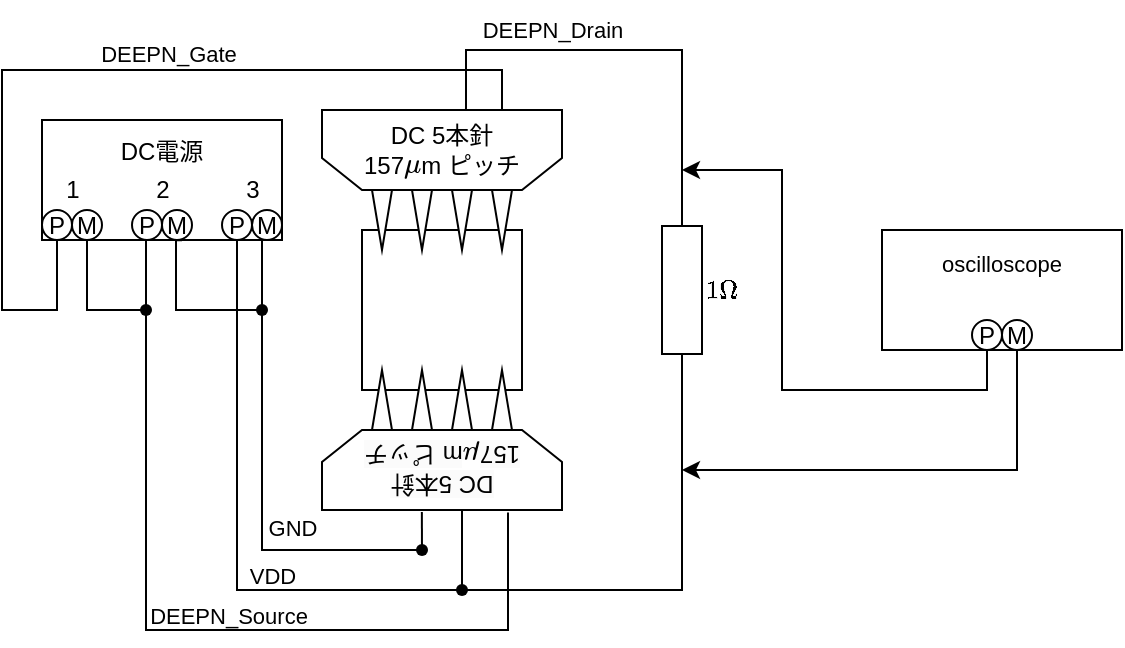 <mxfile version="20.7.4" type="device"><diagram id="lJlWL80o5vvQ_0Lk5Py4" name="ページ1"><mxGraphModel dx="292" dy="173" grid="1" gridSize="10" guides="1" tooltips="1" connect="1" arrows="1" fold="1" page="1" pageScale="1" pageWidth="1169" pageHeight="827" math="1" shadow="0"><root><mxCell id="0"/><mxCell id="1" parent="0"/><mxCell id="Lxxea2uUE8DYViSsnTuI-1" value="" style="whiteSpace=wrap;html=1;aspect=fixed;" parent="1" vertex="1"><mxGeometry x="480" y="280" width="80" height="80" as="geometry"/></mxCell><mxCell id="Lxxea2uUE8DYViSsnTuI-13" value="" style="group" parent="1" vertex="1" connectable="0"><mxGeometry x="460" y="220" width="120" height="70" as="geometry"/></mxCell><mxCell id="Lxxea2uUE8DYViSsnTuI-8" value="DC 5本針&lt;br&gt;157&lt;svg style=&quot;vertical-align: -0.489ex;&quot; xmlns:xlink=&quot;http://www.w3.org/1999/xlink&quot; viewBox=&quot;0 -442 603 658&quot; role=&quot;img&quot; height=&quot;1.489ex&quot; width=&quot;1.364ex&quot; xmlns=&quot;http://www.w3.org/2000/svg&quot;&gt;&lt;defs&gt;&lt;path d=&quot;M58 -216Q44 -216 34 -208T23 -186Q23 -176 96 116T173 414Q186 442 219 442Q231 441 239 435T249 423T251 413Q251 401 220 279T187 142Q185 131 185 107V99Q185 26 252 26Q261 26 270 27T287 31T302 38T315 45T327 55T338 65T348 77T356 88T365 100L372 110L408 253Q444 395 448 404Q461 431 491 431Q504 431 512 424T523 412T525 402L449 84Q448 79 448 68Q448 43 455 35T476 26Q485 27 496 35Q517 55 537 131Q543 151 547 152Q549 153 557 153H561Q580 153 580 144Q580 138 575 117T555 63T523 13Q510 0 491 -8Q483 -10 467 -10Q446 -10 429 -4T402 11T385 29T376 44T374 51L368 45Q362 39 350 30T324 12T288 -4T246 -11Q199 -11 153 12L129 -85Q108 -167 104 -180T92 -202Q76 -216 58 -216Z&quot; id=&quot;MJX-1-TEX-I-1D707&quot;&gt;&lt;/path&gt;&lt;/defs&gt;&lt;g transform=&quot;scale(1,-1)&quot; stroke-width=&quot;0&quot; fill=&quot;currentColor&quot; stroke=&quot;currentColor&quot;&gt;&lt;g data-mml-node=&quot;math&quot;&gt;&lt;g data-mml-node=&quot;mstyle&quot;&gt;&lt;g data-mml-node=&quot;mi&quot;&gt;&lt;use xlink:href=&quot;#MJX-1-TEX-I-1D707&quot; data-c=&quot;1D707&quot;&gt;&lt;/use&gt;&lt;/g&gt;&lt;/g&gt;&lt;/g&gt;&lt;/g&gt;&lt;/svg&gt;m ピッチ" style="shape=loopLimit;whiteSpace=wrap;html=1;direction=west;" parent="Lxxea2uUE8DYViSsnTuI-13" vertex="1"><mxGeometry width="120" height="40" as="geometry"/></mxCell><mxCell id="Lxxea2uUE8DYViSsnTuI-9" value="" style="triangle;whiteSpace=wrap;html=1;rotation=90;" parent="Lxxea2uUE8DYViSsnTuI-13" vertex="1"><mxGeometry x="15" y="50" width="30" height="10" as="geometry"/></mxCell><mxCell id="Lxxea2uUE8DYViSsnTuI-10" value="" style="triangle;whiteSpace=wrap;html=1;rotation=90;" parent="Lxxea2uUE8DYViSsnTuI-13" vertex="1"><mxGeometry x="35" y="50" width="30" height="10" as="geometry"/></mxCell><mxCell id="Lxxea2uUE8DYViSsnTuI-11" value="" style="triangle;whiteSpace=wrap;html=1;rotation=90;" parent="Lxxea2uUE8DYViSsnTuI-13" vertex="1"><mxGeometry x="55" y="50" width="30" height="10" as="geometry"/></mxCell><mxCell id="Lxxea2uUE8DYViSsnTuI-12" value="" style="triangle;whiteSpace=wrap;html=1;rotation=90;" parent="Lxxea2uUE8DYViSsnTuI-13" vertex="1"><mxGeometry x="75" y="50" width="30" height="10" as="geometry"/></mxCell><mxCell id="Lxxea2uUE8DYViSsnTuI-14" value="" style="group;rotation=-180;verticalAlign=bottom;horizontal=0;textDirection=ltr;" parent="1" vertex="1" connectable="0"><mxGeometry x="460" y="350" width="120" height="70" as="geometry"/></mxCell><mxCell id="Lxxea2uUE8DYViSsnTuI-15" value="&lt;span style=&quot;background-color: rgb(251, 251, 251);&quot;&gt;DC 5本針&lt;/span&gt;&lt;br style=&quot;border-color: var(--border-color); background-color: rgb(251, 251, 251);&quot;&gt;&lt;span style=&quot;background-color: rgb(251, 251, 251);&quot;&gt;157&lt;/span&gt;&lt;svg style=&quot;background-color: rgb(251, 251, 251); vertical-align: -0.489ex;&quot; xmlns:xlink=&quot;http://www.w3.org/1999/xlink&quot; viewBox=&quot;0 -442 603 658&quot; role=&quot;img&quot; height=&quot;1.489ex&quot; width=&quot;1.364ex&quot; xmlns=&quot;http://www.w3.org/2000/svg&quot;&gt;&lt;defs&gt;&lt;path d=&quot;M58 -216Q44 -216 34 -208T23 -186Q23 -176 96 116T173 414Q186 442 219 442Q231 441 239 435T249 423T251 413Q251 401 220 279T187 142Q185 131 185 107V99Q185 26 252 26Q261 26 270 27T287 31T302 38T315 45T327 55T338 65T348 77T356 88T365 100L372 110L408 253Q444 395 448 404Q461 431 491 431Q504 431 512 424T523 412T525 402L449 84Q448 79 448 68Q448 43 455 35T476 26Q485 27 496 35Q517 55 537 131Q543 151 547 152Q549 153 557 153H561Q580 153 580 144Q580 138 575 117T555 63T523 13Q510 0 491 -8Q483 -10 467 -10Q446 -10 429 -4T402 11T385 29T376 44T374 51L368 45Q362 39 350 30T324 12T288 -4T246 -11Q199 -11 153 12L129 -85Q108 -167 104 -180T92 -202Q76 -216 58 -216Z&quot; id=&quot;MJX-1-TEX-I-1D707&quot;&gt;&lt;/path&gt;&lt;/defs&gt;&lt;g transform=&quot;scale(1,-1)&quot; stroke-width=&quot;0&quot; fill=&quot;currentColor&quot; stroke=&quot;currentColor&quot;&gt;&lt;g data-mml-node=&quot;math&quot;&gt;&lt;g data-mml-node=&quot;mstyle&quot;&gt;&lt;g data-mml-node=&quot;mi&quot;&gt;&lt;use xlink:href=&quot;#MJX-1-TEX-I-1D707&quot; data-c=&quot;1D707&quot;&gt;&lt;/use&gt;&lt;/g&gt;&lt;/g&gt;&lt;/g&gt;&lt;/g&gt;&lt;/svg&gt;&lt;span style=&quot;background-color: rgb(251, 251, 251);&quot;&gt;m ピッチ&lt;/span&gt;" style="shape=loopLimit;whiteSpace=wrap;html=1;direction=west;rotation=-180;" parent="Lxxea2uUE8DYViSsnTuI-14" vertex="1"><mxGeometry y="30" width="120" height="40" as="geometry"/></mxCell><mxCell id="Lxxea2uUE8DYViSsnTuI-16" value="" style="triangle;whiteSpace=wrap;html=1;rotation=-90;" parent="Lxxea2uUE8DYViSsnTuI-14" vertex="1"><mxGeometry x="75" y="10" width="30" height="10" as="geometry"/></mxCell><mxCell id="Lxxea2uUE8DYViSsnTuI-17" value="" style="triangle;whiteSpace=wrap;html=1;rotation=-90;" parent="Lxxea2uUE8DYViSsnTuI-14" vertex="1"><mxGeometry x="55" y="10" width="30" height="10" as="geometry"/></mxCell><mxCell id="Lxxea2uUE8DYViSsnTuI-18" value="" style="triangle;whiteSpace=wrap;html=1;rotation=-90;" parent="Lxxea2uUE8DYViSsnTuI-14" vertex="1"><mxGeometry x="35" y="10" width="30" height="10" as="geometry"/></mxCell><mxCell id="Lxxea2uUE8DYViSsnTuI-19" value="" style="triangle;whiteSpace=wrap;html=1;rotation=-90;" parent="Lxxea2uUE8DYViSsnTuI-14" vertex="1"><mxGeometry x="15" y="10" width="30" height="10" as="geometry"/></mxCell><mxCell id="Lxxea2uUE8DYViSsnTuI-30" value="" style="group" parent="1" vertex="1" connectable="0"><mxGeometry x="320" y="225" width="120" height="60" as="geometry"/></mxCell><mxCell id="Lxxea2uUE8DYViSsnTuI-20" value="DC電源&lt;br&gt;&lt;br&gt;&lt;br&gt;" style="rounded=0;whiteSpace=wrap;html=1;" parent="Lxxea2uUE8DYViSsnTuI-30" vertex="1"><mxGeometry width="120" height="60" as="geometry"/></mxCell><mxCell id="Lxxea2uUE8DYViSsnTuI-21" value="P" style="ellipse;whiteSpace=wrap;html=1;aspect=fixed;" parent="Lxxea2uUE8DYViSsnTuI-30" vertex="1"><mxGeometry y="45" width="15" height="15" as="geometry"/></mxCell><mxCell id="Lxxea2uUE8DYViSsnTuI-22" value="M" style="ellipse;whiteSpace=wrap;html=1;aspect=fixed;" parent="Lxxea2uUE8DYViSsnTuI-30" vertex="1"><mxGeometry x="15" y="45" width="15" height="15" as="geometry"/></mxCell><mxCell id="Lxxea2uUE8DYViSsnTuI-23" value="P" style="ellipse;whiteSpace=wrap;html=1;aspect=fixed;" parent="Lxxea2uUE8DYViSsnTuI-30" vertex="1"><mxGeometry x="45" y="45" width="15" height="15" as="geometry"/></mxCell><mxCell id="Lxxea2uUE8DYViSsnTuI-24" value="M" style="ellipse;whiteSpace=wrap;html=1;aspect=fixed;" parent="Lxxea2uUE8DYViSsnTuI-30" vertex="1"><mxGeometry x="60" y="45" width="15" height="15" as="geometry"/></mxCell><mxCell id="Lxxea2uUE8DYViSsnTuI-25" value="P" style="ellipse;whiteSpace=wrap;html=1;aspect=fixed;" parent="Lxxea2uUE8DYViSsnTuI-30" vertex="1"><mxGeometry x="90" y="45" width="15" height="15" as="geometry"/></mxCell><mxCell id="Lxxea2uUE8DYViSsnTuI-26" value="M" style="ellipse;whiteSpace=wrap;html=1;aspect=fixed;" parent="Lxxea2uUE8DYViSsnTuI-30" vertex="1"><mxGeometry x="105" y="45" width="15" height="15" as="geometry"/></mxCell><mxCell id="Lxxea2uUE8DYViSsnTuI-27" value="1" style="text;html=1;align=center;verticalAlign=middle;resizable=0;points=[];autosize=1;strokeColor=none;fillColor=none;" parent="Lxxea2uUE8DYViSsnTuI-30" vertex="1"><mxGeometry y="20" width="30" height="30" as="geometry"/></mxCell><mxCell id="Lxxea2uUE8DYViSsnTuI-28" value="2" style="text;html=1;align=center;verticalAlign=middle;resizable=0;points=[];autosize=1;strokeColor=none;fillColor=none;" parent="Lxxea2uUE8DYViSsnTuI-30" vertex="1"><mxGeometry x="45" y="20" width="30" height="30" as="geometry"/></mxCell><mxCell id="Lxxea2uUE8DYViSsnTuI-29" value="3" style="text;html=1;align=center;verticalAlign=middle;resizable=0;points=[];autosize=1;strokeColor=none;fillColor=none;" parent="Lxxea2uUE8DYViSsnTuI-30" vertex="1"><mxGeometry x="90" y="20" width="30" height="30" as="geometry"/></mxCell><mxCell id="Lxxea2uUE8DYViSsnTuI-42" style="edgeStyle=orthogonalEdgeStyle;rounded=0;orthogonalLoop=1;jettySize=auto;html=1;exitX=0.5;exitY=1;exitDx=0;exitDy=0;entryX=1.004;entryY=0.561;entryDx=0;entryDy=0;entryPerimeter=0;endArrow=none;endFill=0;" parent="1" source="Lxxea2uUE8DYViSsnTuI-26" target="Lxxea2uUE8DYViSsnTuI-55" edge="1"><mxGeometry relative="1" as="geometry"><Array as="points"><mxPoint x="430" y="285"/><mxPoint x="430" y="440"/></Array></mxGeometry></mxCell><mxCell id="Lxxea2uUE8DYViSsnTuI-43" style="edgeStyle=orthogonalEdgeStyle;shape=connector;rounded=0;orthogonalLoop=1;jettySize=auto;html=1;exitX=0.5;exitY=1;exitDx=0;exitDy=0;labelBackgroundColor=default;strokeColor=default;fontFamily=Helvetica;fontSize=11;fontColor=default;endArrow=none;endFill=0;" parent="1" source="Lxxea2uUE8DYViSsnTuI-25" target="Lxxea2uUE8DYViSsnTuI-69" edge="1"><mxGeometry relative="1" as="geometry"><mxPoint x="560" y="460" as="targetPoint"/><Array as="points"><mxPoint x="418" y="460"/><mxPoint x="530" y="460"/></Array></mxGeometry></mxCell><mxCell id="Lxxea2uUE8DYViSsnTuI-44" style="edgeStyle=orthogonalEdgeStyle;shape=connector;rounded=0;orthogonalLoop=1;jettySize=auto;html=1;labelBackgroundColor=default;strokeColor=default;fontFamily=Helvetica;fontSize=11;fontColor=default;endArrow=none;endFill=0;entryX=1.002;entryY=0.534;entryDx=0;entryDy=0;entryPerimeter=0;exitX=0.667;exitY=1.009;exitDx=0;exitDy=0;exitPerimeter=0;" parent="1" source="Lxxea2uUE8DYViSsnTuI-24" target="Lxxea2uUE8DYViSsnTuI-45" edge="1"><mxGeometry relative="1" as="geometry"><mxPoint x="320" y="320" as="targetPoint"/><mxPoint x="300" y="290" as="sourcePoint"/><Array as="points"><mxPoint x="387" y="285"/><mxPoint x="387" y="320"/></Array></mxGeometry></mxCell><mxCell id="Lxxea2uUE8DYViSsnTuI-45" value="" style="shape=waypoint;sketch=0;fillStyle=solid;size=6;pointerEvents=1;points=[];fillColor=none;resizable=0;rotatable=0;perimeter=centerPerimeter;snapToPoint=1;fontFamily=Helvetica;fontSize=11;fontColor=default;" parent="1" vertex="1"><mxGeometry x="410" y="300" width="40" height="40" as="geometry"/></mxCell><mxCell id="Lxxea2uUE8DYViSsnTuI-46" style="edgeStyle=orthogonalEdgeStyle;shape=connector;rounded=0;orthogonalLoop=1;jettySize=auto;html=1;exitX=0.5;exitY=1;exitDx=0;exitDy=0;entryX=0.773;entryY=1.03;entryDx=0;entryDy=0;labelBackgroundColor=default;strokeColor=default;fontFamily=Helvetica;fontSize=11;fontColor=default;endArrow=none;endFill=0;entryPerimeter=0;" parent="1" target="Lxxea2uUE8DYViSsnTuI-15" edge="1"><mxGeometry relative="1" as="geometry"><mxPoint x="376.5" y="285" as="sourcePoint"/><mxPoint x="488.76" y="420.52" as="targetPoint"/><Array as="points"><mxPoint x="372" y="285"/><mxPoint x="372" y="480"/><mxPoint x="553" y="480"/><mxPoint x="553" y="421"/></Array></mxGeometry></mxCell><mxCell id="Lxxea2uUE8DYViSsnTuI-47" value="" style="shape=waypoint;sketch=0;fillStyle=solid;size=6;pointerEvents=1;points=[];fillColor=none;resizable=0;rotatable=0;perimeter=centerPerimeter;snapToPoint=1;fontFamily=Helvetica;fontSize=11;fontColor=default;" parent="1" vertex="1"><mxGeometry x="352" y="300" width="40" height="40" as="geometry"/></mxCell><mxCell id="Lxxea2uUE8DYViSsnTuI-48" style="edgeStyle=orthogonalEdgeStyle;shape=connector;rounded=0;orthogonalLoop=1;jettySize=auto;html=1;exitX=0.5;exitY=1;exitDx=0;exitDy=0;entryX=-0.039;entryY=0.568;entryDx=0;entryDy=0;entryPerimeter=0;labelBackgroundColor=default;strokeColor=default;fontFamily=Helvetica;fontSize=11;fontColor=default;endArrow=none;endFill=0;" parent="1" source="Lxxea2uUE8DYViSsnTuI-22" target="Lxxea2uUE8DYViSsnTuI-47" edge="1"><mxGeometry relative="1" as="geometry"><Array as="points"><mxPoint x="343" y="320"/></Array></mxGeometry></mxCell><mxCell id="Lxxea2uUE8DYViSsnTuI-49" style="edgeStyle=orthogonalEdgeStyle;shape=connector;rounded=0;orthogonalLoop=1;jettySize=auto;html=1;exitX=0.5;exitY=1;exitDx=0;exitDy=0;entryX=0.25;entryY=1;entryDx=0;entryDy=0;labelBackgroundColor=default;strokeColor=default;fontFamily=Helvetica;fontSize=11;fontColor=default;endArrow=none;endFill=0;" parent="1" source="Lxxea2uUE8DYViSsnTuI-21" target="Lxxea2uUE8DYViSsnTuI-8" edge="1"><mxGeometry relative="1" as="geometry"><Array as="points"><mxPoint x="327" y="320"/><mxPoint x="300" y="320"/><mxPoint x="300" y="200"/><mxPoint x="550" y="200"/></Array></mxGeometry></mxCell><mxCell id="Lxxea2uUE8DYViSsnTuI-50" value="GND" style="text;html=1;align=center;verticalAlign=middle;resizable=0;points=[];autosize=1;strokeColor=none;fillColor=none;fontSize=11;fontFamily=Helvetica;fontColor=default;" parent="1" vertex="1"><mxGeometry x="420" y="414" width="50" height="30" as="geometry"/></mxCell><mxCell id="Lxxea2uUE8DYViSsnTuI-52" value="VDD" style="text;html=1;align=center;verticalAlign=middle;resizable=0;points=[];autosize=1;strokeColor=none;fillColor=none;fontSize=11;fontFamily=Helvetica;fontColor=default;" parent="1" vertex="1"><mxGeometry x="410" y="438" width="50" height="30" as="geometry"/></mxCell><mxCell id="Lxxea2uUE8DYViSsnTuI-53" value="DEEPN_Source" style="text;html=1;align=center;verticalAlign=middle;resizable=0;points=[];autosize=1;strokeColor=none;fillColor=none;fontSize=11;fontFamily=Helvetica;fontColor=default;" parent="1" vertex="1"><mxGeometry x="363" y="458" width="100" height="30" as="geometry"/></mxCell><mxCell id="Lxxea2uUE8DYViSsnTuI-54" value="DEEPN_Gate" style="text;html=1;align=center;verticalAlign=middle;resizable=0;points=[];autosize=1;strokeColor=none;fillColor=none;fontSize=11;fontFamily=Helvetica;fontColor=default;" parent="1" vertex="1"><mxGeometry x="338" y="177" width="90" height="30" as="geometry"/></mxCell><mxCell id="Lxxea2uUE8DYViSsnTuI-56" style="edgeStyle=orthogonalEdgeStyle;shape=connector;rounded=0;orthogonalLoop=1;jettySize=auto;html=1;labelBackgroundColor=default;strokeColor=default;fontFamily=Helvetica;fontSize=11;fontColor=default;endArrow=none;endFill=0;entryX=0.491;entryY=-0.001;entryDx=0;entryDy=0;entryPerimeter=0;" parent="1" source="Lxxea2uUE8DYViSsnTuI-55" target="Lxxea2uUE8DYViSsnTuI-55" edge="1"><mxGeometry relative="1" as="geometry"><Array as="points"/></mxGeometry></mxCell><mxCell id="Lxxea2uUE8DYViSsnTuI-57" style="edgeStyle=orthogonalEdgeStyle;shape=connector;rounded=0;orthogonalLoop=1;jettySize=auto;html=1;entryX=0.416;entryY=1.024;entryDx=0;entryDy=0;entryPerimeter=0;labelBackgroundColor=default;strokeColor=default;fontFamily=Helvetica;fontSize=11;fontColor=default;endArrow=none;endFill=0;" parent="1" source="Lxxea2uUE8DYViSsnTuI-55" target="Lxxea2uUE8DYViSsnTuI-15" edge="1"><mxGeometry relative="1" as="geometry"/></mxCell><mxCell id="Lxxea2uUE8DYViSsnTuI-55" value="" style="shape=waypoint;sketch=0;fillStyle=solid;size=6;pointerEvents=1;points=[];fillColor=none;resizable=0;rotatable=0;perimeter=centerPerimeter;snapToPoint=1;fontFamily=Helvetica;fontSize=11;fontColor=default;" parent="1" vertex="1"><mxGeometry x="490" y="420" width="40" height="40" as="geometry"/></mxCell><mxCell id="Lxxea2uUE8DYViSsnTuI-70" style="edgeStyle=orthogonalEdgeStyle;shape=connector;rounded=0;orthogonalLoop=1;jettySize=auto;html=1;entryX=0.581;entryY=0.987;entryDx=0;entryDy=0;entryPerimeter=0;labelBackgroundColor=default;strokeColor=default;fontFamily=Helvetica;fontSize=11;fontColor=default;endArrow=none;endFill=0;" parent="1" source="Lxxea2uUE8DYViSsnTuI-69" target="Lxxea2uUE8DYViSsnTuI-15" edge="1"><mxGeometry relative="1" as="geometry"/></mxCell><mxCell id="Lxxea2uUE8DYViSsnTuI-72" style="edgeStyle=orthogonalEdgeStyle;shape=connector;rounded=0;orthogonalLoop=1;jettySize=auto;html=1;entryX=1;entryY=0.5;entryDx=0;entryDy=0;entryPerimeter=0;labelBackgroundColor=default;strokeColor=default;fontFamily=Helvetica;fontSize=11;fontColor=default;endArrow=none;endFill=0;" parent="1" source="Lxxea2uUE8DYViSsnTuI-69" target="Lxxea2uUE8DYViSsnTuI-71" edge="1"><mxGeometry relative="1" as="geometry"/></mxCell><mxCell id="Lxxea2uUE8DYViSsnTuI-69" value="" style="shape=waypoint;sketch=0;fillStyle=solid;size=6;pointerEvents=1;points=[];fillColor=none;resizable=0;rotatable=0;perimeter=centerPerimeter;snapToPoint=1;fontFamily=Helvetica;fontSize=11;fontColor=default;" parent="1" vertex="1"><mxGeometry x="510" y="440" width="40" height="40" as="geometry"/></mxCell><mxCell id="Lxxea2uUE8DYViSsnTuI-73" style="edgeStyle=orthogonalEdgeStyle;shape=connector;rounded=0;orthogonalLoop=1;jettySize=auto;html=1;exitX=0;exitY=0.5;exitDx=0;exitDy=0;exitPerimeter=0;entryX=0.401;entryY=0.988;entryDx=0;entryDy=0;entryPerimeter=0;labelBackgroundColor=default;strokeColor=default;fontFamily=Helvetica;fontSize=11;fontColor=default;endArrow=none;endFill=0;" parent="1" source="Lxxea2uUE8DYViSsnTuI-71" target="Lxxea2uUE8DYViSsnTuI-8" edge="1"><mxGeometry relative="1" as="geometry"><Array as="points"><mxPoint x="640" y="190"/><mxPoint x="532" y="190"/><mxPoint x="532" y="219"/></Array></mxGeometry></mxCell><mxCell id="Lxxea2uUE8DYViSsnTuI-71" value="" style="pointerEvents=1;verticalLabelPosition=bottom;shadow=0;dashed=0;align=center;html=1;verticalAlign=top;shape=mxgraph.electrical.resistors.resistor_1;fontFamily=Helvetica;fontSize=11;fontColor=default;direction=south;" parent="1" vertex="1"><mxGeometry x="630" y="260" width="20" height="100" as="geometry"/></mxCell><mxCell id="Lxxea2uUE8DYViSsnTuI-74" value="DEEPN_Drain" style="text;html=1;align=center;verticalAlign=middle;resizable=0;points=[];autosize=1;strokeColor=none;fillColor=none;fontSize=11;fontFamily=Helvetica;fontColor=default;" parent="1" vertex="1"><mxGeometry x="530" y="165" width="90" height="30" as="geometry"/></mxCell><mxCell id="Lxxea2uUE8DYViSsnTuI-75" value="`1 \Omega`" style="text;html=1;align=center;verticalAlign=middle;resizable=0;points=[];autosize=1;strokeColor=none;fillColor=none;fontSize=11;fontFamily=Helvetica;fontColor=default;" parent="1" vertex="1"><mxGeometry x="620" y="295" width="80" height="30" as="geometry"/></mxCell><mxCell id="Lxxea2uUE8DYViSsnTuI-78" value="oscilloscope&lt;br&gt;&lt;br&gt;&lt;br&gt;" style="rounded=0;whiteSpace=wrap;html=1;fontFamily=Helvetica;fontSize=11;fontColor=default;" parent="1" vertex="1"><mxGeometry x="740" y="280" width="120" height="60" as="geometry"/></mxCell><mxCell id="Lxxea2uUE8DYViSsnTuI-82" style="edgeStyle=orthogonalEdgeStyle;shape=connector;rounded=0;orthogonalLoop=1;jettySize=auto;html=1;exitX=0.5;exitY=1;exitDx=0;exitDy=0;labelBackgroundColor=default;strokeColor=default;fontFamily=Helvetica;fontSize=11;fontColor=default;endArrow=classic;endFill=1;" parent="1" source="Lxxea2uUE8DYViSsnTuI-79" edge="1"><mxGeometry relative="1" as="geometry"><mxPoint x="640" y="250" as="targetPoint"/><Array as="points"><mxPoint x="793" y="360"/><mxPoint x="690" y="360"/><mxPoint x="690" y="250"/></Array></mxGeometry></mxCell><mxCell id="Lxxea2uUE8DYViSsnTuI-79" value="P" style="ellipse;whiteSpace=wrap;html=1;aspect=fixed;" parent="1" vertex="1"><mxGeometry x="785" y="325" width="15" height="15" as="geometry"/></mxCell><mxCell id="Lxxea2uUE8DYViSsnTuI-83" style="edgeStyle=orthogonalEdgeStyle;shape=connector;rounded=0;orthogonalLoop=1;jettySize=auto;html=1;exitX=0.5;exitY=1;exitDx=0;exitDy=0;labelBackgroundColor=default;strokeColor=default;fontFamily=Helvetica;fontSize=11;fontColor=default;endArrow=classic;endFill=1;" parent="1" source="Lxxea2uUE8DYViSsnTuI-80" edge="1"><mxGeometry relative="1" as="geometry"><mxPoint x="640" y="400" as="targetPoint"/><Array as="points"><mxPoint x="808" y="400"/></Array></mxGeometry></mxCell><mxCell id="Lxxea2uUE8DYViSsnTuI-80" value="M" style="ellipse;whiteSpace=wrap;html=1;aspect=fixed;" parent="1" vertex="1"><mxGeometry x="800" y="325" width="15" height="15" as="geometry"/></mxCell></root></mxGraphModel></diagram></mxfile>